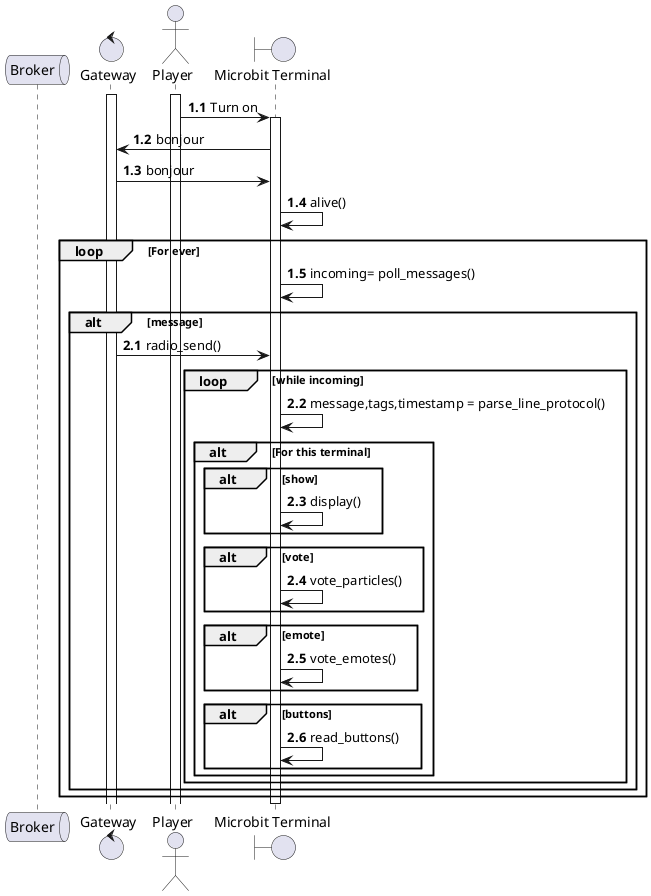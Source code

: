 @startuml Microbit Client
autonumber 1.1
queue "Broker" as broker
control "Gateway" as gateway
actor "Player" as player
boundary "Microbit Terminal" as microbit

activate player
activate gateway

player -> microbit : Turn on

activate microbit

microbit -> gateway : bonjour
gateway -> microbit : bonjour

microbit -> microbit : alive()
loop For ever
  microbit -> microbit : incoming= poll_messages()
  alt message
    autonumber inc A
    gateway -> microbit : radio_send()
    loop while incoming
        microbit -> microbit : message,tags,timestamp = parse_line_protocol()
        alt For this terminal
            alt show
            microbit -> microbit : display()
            end
            alt vote
            microbit -> microbit : vote_particles()
            end
            alt emote
            microbit -> microbit : vote_emotes()
            end
            alt buttons
            microbit -> microbit : read_buttons()
            end
        end
    end 
  end
end

deactivate microbit

@enduml